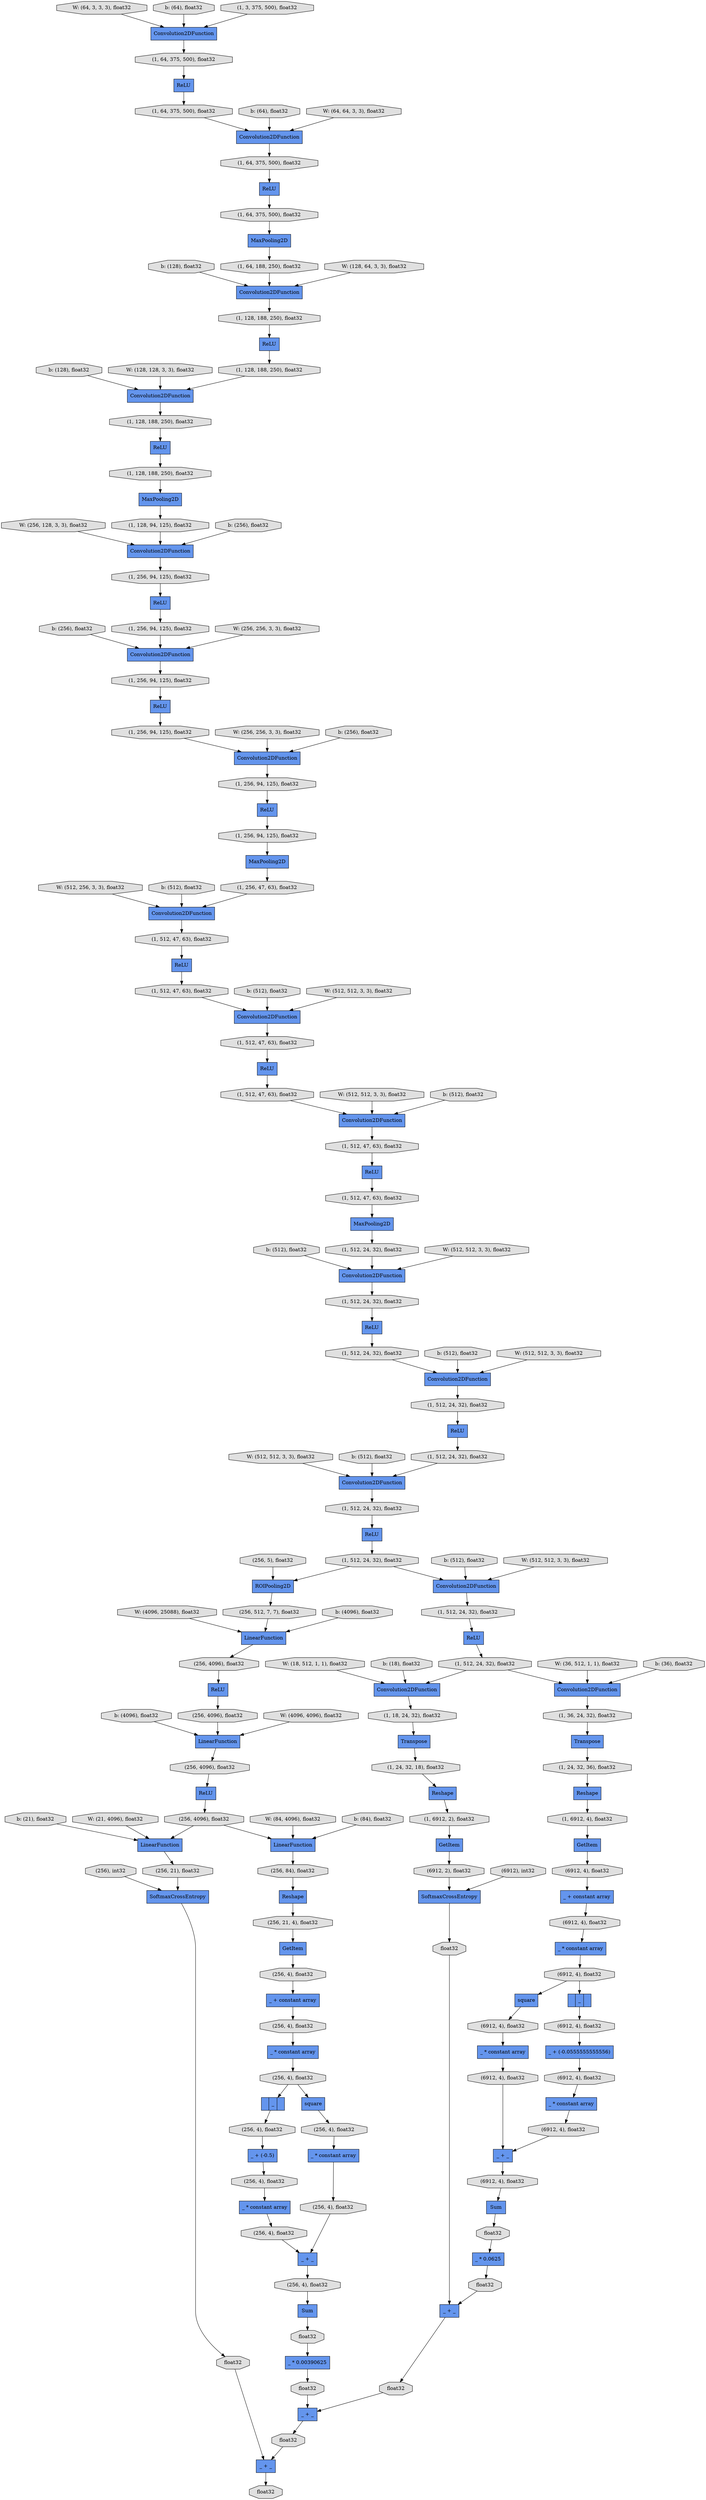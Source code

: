 digraph graphname{rankdir=TB;139802816438352 [shape="octagon",style="filled",fillcolor="#E0E0E0",label="float32"];139802816299152 [shape="octagon",style="filled",fillcolor="#E0E0E0",label="(1, 512, 47, 63), float32"];139803033599184 [shape="octagon",style="filled",fillcolor="#E0E0E0",label="(1, 256, 94, 125), float32"];139802816438480 [shape="record",style="filled",fillcolor="#6495ED",label="SoftmaxCrossEntropy"];139802816387792 [shape="octagon",style="filled",fillcolor="#E0E0E0",label="(6912, 4), float32"];139803999460048 [shape="octagon",style="filled",fillcolor="#E0E0E0",label="b: (4096), float32"];139802816438608 [shape="record",style="filled",fillcolor="#6495ED",label="_ + _"];139803033597008 [shape="record",style="filled",fillcolor="#6495ED",label="ReLU"];139802816438672 [shape="octagon",style="filled",fillcolor="#E0E0E0",label="(256), int32"];139802816299088 [shape="record",style="filled",fillcolor="#6495ED",label="Convolution2DFunction"];139802816438800 [shape="octagon",style="filled",fillcolor="#E0E0E0",label="float32"];139802816438864 [shape="record",style="filled",fillcolor="#6495ED",label="_ + _"];139802816438928 [shape="octagon",style="filled",fillcolor="#E0E0E0",label="float32"];139802816438992 [shape="record",style="filled",fillcolor="#6495ED",label="_ + _"];139802816299792 [shape="record",style="filled",fillcolor="#6495ED",label="Convolution2DFunction"];139802816299856 [shape="octagon",style="filled",fillcolor="#E0E0E0",label="(1, 512, 47, 63), float32"];139802816439184 [shape="octagon",style="filled",fillcolor="#E0E0E0",label="float32"];139802816387920 [shape="record",style="filled",fillcolor="#6495ED",label="_ * constant array"];139802816439376 [shape="octagon",style="filled",fillcolor="#E0E0E0",label="float32"];139804000134672 [shape="octagon",style="filled",fillcolor="#E0E0E0",label="W: (512, 256, 3, 3), float32"];139803033504016 [shape="record",style="filled",fillcolor="#6495ED",label="Convolution2DFunction"];139802816300176 [shape="octagon",style="filled",fillcolor="#E0E0E0",label="(1, 512, 47, 63), float32"];139803999397648 [shape="octagon",style="filled",fillcolor="#E0E0E0",label="W: (256, 128, 3, 3), float32"];139802816385232 [shape="octagon",style="filled",fillcolor="#E0E0E0",label="(256, 4096), float32"];139803999429968 [shape="octagon",style="filled",fillcolor="#E0E0E0",label="b: (512), float32"];139802816329040 [shape="record",style="filled",fillcolor="#6495ED",label="Reshape"];139803033598864 [shape="octagon",style="filled",fillcolor="#E0E0E0",label="(1, 256, 94, 125), float32"];139802816300432 [shape="record",style="filled",fillcolor="#6495ED",label="MaxPooling2D"];139802816327952 [shape="octagon",style="filled",fillcolor="#E0E0E0",label="(1, 512, 24, 32), float32"];139802816300496 [shape="octagon",style="filled",fillcolor="#E0E0E0",label="(1, 512, 47, 63), float32"];139803999458896 [shape="octagon",style="filled",fillcolor="#E0E0E0",label="W: (4096, 25088), float32"];139802816300560 [shape="record",style="filled",fillcolor="#6495ED",label="ReLU"];139803033504848 [shape="octagon",style="filled",fillcolor="#E0E0E0",label="(1, 64, 375, 500), float32"];139802816385296 [shape="record",style="filled",fillcolor="#6495ED",label="ReLU"];139803999397200 [shape="octagon",style="filled",fillcolor="#E0E0E0",label="b: (128), float32"];139802816301776 [shape="octagon",style="filled",fillcolor="#E0E0E0",label="(1, 512, 24, 32), float32"];139803033596240 [shape="octagon",style="filled",fillcolor="#E0E0E0",label="(1, 128, 188, 250), float32"];139803999396496 [shape="octagon",style="filled",fillcolor="#E0E0E0",label="b: (128), float32"];139803033597584 [shape="octagon",style="filled",fillcolor="#E0E0E0",label="(1, 128, 94, 125), float32"];139802816385360 [shape="record",style="filled",fillcolor="#6495ED",label="LinearFunction"];139803999430672 [shape="octagon",style="filled",fillcolor="#E0E0E0",label="b: (512), float32"];139803033599248 [shape="record",style="filled",fillcolor="#6495ED",label="ReLU"];139803033597648 [shape="record",style="filled",fillcolor="#6495ED",label="Convolution2DFunction"];139802816301136 [shape="octagon",style="filled",fillcolor="#E0E0E0",label="(1, 512, 24, 32), float32"];139804000136208 [shape="octagon",style="filled",fillcolor="#E0E0E0",label="W: (64, 3, 3, 3), float32"];139802816301200 [shape="record",style="filled",fillcolor="#6495ED",label="Convolution2DFunction"];139803999396944 [shape="octagon",style="filled",fillcolor="#E0E0E0",label="W: (128, 128, 3, 3), float32"];139802816386768 [shape="octagon",style="filled",fillcolor="#E0E0E0",label="(6912, 4), float32"];139802816301328 [shape="record",style="filled",fillcolor="#6495ED",label="Convolution2DFunction"];139803033595984 [shape="octagon",style="filled",fillcolor="#E0E0E0",label="(1, 64, 188, 250), float32"];139802816301392 [shape="octagon",style="filled",fillcolor="#E0E0E0",label="(1, 512, 24, 32), float32"];139803033598544 [shape="octagon",style="filled",fillcolor="#E0E0E0",label="(1, 256, 94, 125), float32"];139803999429008 [shape="octagon",style="filled",fillcolor="#E0E0E0",label="W: (512, 512, 3, 3), float32"];139802816301456 [shape="record",style="filled",fillcolor="#6495ED",label="ReLU"];139804000136464 [shape="octagon",style="filled",fillcolor="#E0E0E0",label="b: (64), float32"];139803999431120 [shape="octagon",style="filled",fillcolor="#E0E0E0",label="W: (512, 512, 3, 3), float32"];139802816420944 [shape="record",style="filled",fillcolor="#6495ED",label="_ + _"];139803033504272 [shape="octagon",style="filled",fillcolor="#E0E0E0",label="(1, 3, 375, 500), float32"];139804000134288 [shape="octagon",style="filled",fillcolor="#E0E0E0",label="b: (512), float32"];139803999430416 [shape="octagon",style="filled",fillcolor="#E0E0E0",label="W: (512, 512, 3, 3), float32"];139803999398608 [shape="octagon",style="filled",fillcolor="#E0E0E0",label="b: (256), float32"];139803999431376 [shape="octagon",style="filled",fillcolor="#E0E0E0",label="b: (512), float32"];139802816328144 [shape="record",style="filled",fillcolor="#6495ED",label="LinearFunction"];139803033504528 [shape="record",style="filled",fillcolor="#6495ED",label="ReLU"];139802816328336 [shape="record",style="filled",fillcolor="#6495ED",label="Convolution2DFunction"];139802816421008 [shape="octagon",style="filled",fillcolor="#E0E0E0",label="(256, 4), float32"];139803033504656 [shape="octagon",style="filled",fillcolor="#E0E0E0",label="(1, 64, 375, 500), float32"];139803033505168 [shape="octagon",style="filled",fillcolor="#E0E0E0",label="(1, 64, 375, 500), float32"];139803033599824 [shape="octagon",style="filled",fillcolor="#E0E0E0",label="(1, 256, 47, 63), float32"];139802816302032 [shape="record",style="filled",fillcolor="#6495ED",label="Convolution2DFunction"];139802816329552 [shape="record",style="filled",fillcolor="#6495ED",label="Transpose"];139802816302096 [shape="octagon",style="filled",fillcolor="#E0E0E0",label="(1, 512, 24, 32), float32"];139803999431760 [shape="octagon",style="filled",fillcolor="#E0E0E0",label="b: (512), float32"];139802816328208 [shape="octagon",style="filled",fillcolor="#E0E0E0",label="(1, 512, 24, 32), float32"];139803999399056 [shape="octagon",style="filled",fillcolor="#E0E0E0",label="W: (256, 256, 3, 3), float32"];139803033504976 [shape="record",style="filled",fillcolor="#6495ED",label="Convolution2DFunction"];139803999429712 [shape="octagon",style="filled",fillcolor="#E0E0E0",label="W: (512, 512, 3, 3), float32"];139802816330960 [shape="record",style="filled",fillcolor="#6495ED",label="Reshape"];139802816330576 [shape="octagon",style="filled",fillcolor="#E0E0E0",label="(6912, 2), float32"];139802816302352 [shape="record",style="filled",fillcolor="#6495ED",label="Convolution2DFunction"];139802816328016 [shape="record",style="filled",fillcolor="#6495ED",label="ReLU"];139802816302416 [shape="octagon",style="filled",fillcolor="#E0E0E0",label="(1, 512, 24, 32), float32"];139803033597840 [shape="octagon",style="filled",fillcolor="#E0E0E0",label="(1, 256, 94, 125), float32"];139803999399312 [shape="octagon",style="filled",fillcolor="#E0E0E0",label="b: (256), float32"];139803999432144 [shape="octagon",style="filled",fillcolor="#E0E0E0",label="W: (18, 512, 1, 1), float32"];139803033598480 [shape="record",style="filled",fillcolor="#6495ED",label="Convolution2DFunction"];139802816388368 [shape="octagon",style="filled",fillcolor="#E0E0E0",label="(6912, 4), float32"];139802816302736 [shape="octagon",style="filled",fillcolor="#E0E0E0",label="(1, 512, 24, 32), float32"];139802816299536 [shape="octagon",style="filled",fillcolor="#E0E0E0",label="(1, 512, 47, 63), float32"];139803033596304 [shape="record",style="filled",fillcolor="#6495ED",label="ReLU"];139803999432400 [shape="octagon",style="filled",fillcolor="#E0E0E0",label="W: (512, 512, 3, 3), float32"];139803033597904 [shape="record",style="filled",fillcolor="#6495ED",label="ReLU"];139803999457936 [shape="octagon",style="filled",fillcolor="#E0E0E0",label="b: (18), float32"];139802816418448 [shape="octagon",style="filled",fillcolor="#E0E0E0",label="float32"];139803999399824 [shape="octagon",style="filled",fillcolor="#E0E0E0",label="b: (512), float32"];139802816303056 [shape="octagon",style="filled",fillcolor="#E0E0E0",label="(1, 512, 24, 32), float32"];139803033505104 [shape="record",style="filled",fillcolor="#6495ED",label="MaxPooling2D"];139802816417872 [shape="octagon",style="filled",fillcolor="#E0E0E0",label="float32"];139802816387088 [shape="octagon",style="filled",fillcolor="#E0E0E0",label="(6912, 4), float32"];139803033596048 [shape="record",style="filled",fillcolor="#6495ED",label="Convolution2DFunction"];139802816418000 [shape="octagon",style="filled",fillcolor="#E0E0E0",label="float32"];139803033596624 [shape="octagon",style="filled",fillcolor="#E0E0E0",label="(1, 128, 188, 250), float32"];139803999490320 [shape="octagon",style="filled",fillcolor="#E0E0E0",label="b: (21), float32"];139803033505488 [shape="octagon",style="filled",fillcolor="#E0E0E0",label="(1, 64, 375, 500), float32"];139802816418128 [shape="record",style="filled",fillcolor="#6495ED",label="SoftmaxCrossEntropy"];139802816388496 [shape="record",style="filled",fillcolor="#6495ED",label="_ * constant array"];139802816418192 [shape="record",style="filled",fillcolor="#6495ED",label="Reshape"];139802816331600 [shape="octagon",style="filled",fillcolor="#E0E0E0",label="(256, 512, 7, 7), float32"];139802816385488 [shape="octagon",style="filled",fillcolor="#E0E0E0",label="(256, 4096), float32"];139802816418320 [shape="octagon",style="filled",fillcolor="#E0E0E0",label="(6912), int32"];139803033596880 [shape="record",style="filled",fillcolor="#6495ED",label="MaxPooling2D"];139802816329424 [shape="record",style="filled",fillcolor="#6495ED",label="ROIPooling2D"];139802816385680 [shape="octagon",style="filled",fillcolor="#E0E0E0",label="(256, 4096), float32"];139802816385744 [shape="record",style="filled",fillcolor="#6495ED",label="ReLU"];139802816421328 [shape="octagon",style="filled",fillcolor="#E0E0E0",label="(256, 4), float32"];139803033505232 [shape="record",style="filled",fillcolor="#6495ED",label="ReLU"];139803033599888 [shape="record",style="filled",fillcolor="#6495ED",label="Convolution2DFunction"];139802816328528 [shape="octagon",style="filled",fillcolor="#E0E0E0",label="(1, 36, 24, 32), float32"];139802816328592 [shape="record",style="filled",fillcolor="#6495ED",label="Transpose"];139802816386000 [shape="octagon",style="filled",fillcolor="#E0E0E0",label="(256, 4096), float32"];139803999458128 [shape="octagon",style="filled",fillcolor="#E0E0E0",label="W: (36, 512, 1, 1), float32"];139803033596944 [shape="octagon",style="filled",fillcolor="#E0E0E0",label="(1, 128, 188, 250), float32"];139802816302160 [shape="record",style="filled",fillcolor="#6495ED",label="ReLU"];139802816418896 [shape="record",style="filled",fillcolor="#6495ED",label="GetItem"];139803033599504 [shape="octagon",style="filled",fillcolor="#E0E0E0",label="(1, 256, 94, 125), float32"];139802816386192 [shape="record",style="filled",fillcolor="#6495ED",label="LinearFunction"];139804000137104 [shape="octagon",style="filled",fillcolor="#E0E0E0",label="b: (64), float32"];139803999458512 [shape="octagon",style="filled",fillcolor="#E0E0E0",label="b: (36), float32"];139802816329936 [shape="octagon",style="filled",fillcolor="#E0E0E0",label="(6912, 4), float32"];139802816386384 [shape="octagon",style="filled",fillcolor="#E0E0E0",label="(256, 84), float32"];139802816299920 [shape="record",style="filled",fillcolor="#6495ED",label="ReLU"];139802816386448 [shape="record",style="filled",fillcolor="#6495ED",label="LinearFunction"];139802816419280 [shape="record",style="filled",fillcolor="#6495ED",label="_ + constant array"];139802816329232 [shape="octagon",style="filled",fillcolor="#E0E0E0",label="(1, 6912, 4), float32"];139803999396240 [shape="octagon",style="filled",fillcolor="#E0E0E0",label="W: (128, 64, 3, 3), float32"];139802816386640 [shape="octagon",style="filled",fillcolor="#E0E0E0",label="(256, 21), float32"];139802816300816 [shape="octagon",style="filled",fillcolor="#E0E0E0",label="(1, 512, 47, 63), float32"];139802816419472 [shape="octagon",style="filled",fillcolor="#E0E0E0",label="(256, 4), float32"];139804000136848 [shape="octagon",style="filled",fillcolor="#E0E0E0",label="W: (64, 64, 3, 3), float32"];139802816419536 [shape="record",style="filled",fillcolor="#6495ED",label="_ * constant array"];139802816418768 [shape="octagon",style="filled",fillcolor="#E0E0E0",label="(256, 21, 4), float32"];139802816329488 [shape="octagon",style="filled",fillcolor="#E0E0E0",label="(1, 18, 24, 32), float32"];139803999429264 [shape="octagon",style="filled",fillcolor="#E0E0E0",label="b: (512), float32"];139802816386896 [shape="record",style="filled",fillcolor="#6495ED",label="_ * constant array"];139803999399568 [shape="octagon",style="filled",fillcolor="#E0E0E0",label="W: (512, 512, 3, 3), float32"];139802816419728 [shape="octagon",style="filled",fillcolor="#E0E0E0",label="(256, 4), float32"];139803999459280 [shape="octagon",style="filled",fillcolor="#E0E0E0",label="b: (4096), float32"];139802816387408 [shape="octagon",style="filled",fillcolor="#E0E0E0",label="(6912, 4), float32"];139802816419856 [shape="record",style="filled",fillcolor="#6495ED",label="|_|"];139802816329808 [shape="octagon",style="filled",fillcolor="#E0E0E0",label="(1, 24, 32, 18), float32"];139802816387216 [shape="record",style="filled",fillcolor="#6495ED",label="|_|"];139802816420048 [shape="octagon",style="filled",fillcolor="#E0E0E0",label="(256, 4), float32"];139802816302800 [shape="record",style="filled",fillcolor="#6495ED",label="ReLU"];139803033598224 [shape="octagon",style="filled",fillcolor="#E0E0E0",label="(1, 256, 94, 125), float32"];139803033599120 [shape="record",style="filled",fillcolor="#6495ED",label="MaxPooling2D"];139803999459664 [shape="octagon",style="filled",fillcolor="#E0E0E0",label="W: (4096, 4096), float32"];139803999397904 [shape="octagon",style="filled",fillcolor="#E0E0E0",label="b: (256), float32"];139802816420240 [shape="record",style="filled",fillcolor="#6495ED",label="square"];139802816328784 [shape="record",style="filled",fillcolor="#6495ED",label="Convolution2DFunction"];139802816387600 [shape="record",style="filled",fillcolor="#6495ED",label="square"];139802816420432 [shape="octagon",style="filled",fillcolor="#E0E0E0",label="(256, 4), float32"];139802816387728 [shape="record",style="filled",fillcolor="#6495ED",label="_ + (-0.0555555555556)"];139802816299216 [shape="record",style="filled",fillcolor="#6495ED",label="ReLU"];139802816420560 [shape="record",style="filled",fillcolor="#6495ED",label="_ * constant array"];139803999398352 [shape="octagon",style="filled",fillcolor="#E0E0E0",label="W: (256, 256, 3, 3), float32"];139802816420688 [shape="record",style="filled",fillcolor="#6495ED",label="Sum"];139802816328848 [shape="octagon",style="filled",fillcolor="#E0E0E0",label="(1, 24, 32, 36), float32"];139802816420752 [shape="octagon",style="filled",fillcolor="#E0E0E0",label="(256, 4), float32"];139802816388048 [shape="record",style="filled",fillcolor="#6495ED",label="Sum"];139802816388944 [shape="octagon",style="filled",fillcolor="#E0E0E0",label="(6912, 4), float32"];139802816388112 [shape="octagon",style="filled",fillcolor="#E0E0E0",label="(6912, 4), float32"];139803033597776 [shape="record",style="filled",fillcolor="#6495ED",label="Convolution2DFunction"];139803999460432 [shape="octagon",style="filled",fillcolor="#E0E0E0",label="W: (84, 4096), float32"];139802816420368 [shape="record",style="filled",fillcolor="#6495ED",label="_ + (-0.5)"];139802816330896 [shape="record",style="filled",fillcolor="#6495ED",label="GetItem"];139802816388304 [shape="record",style="filled",fillcolor="#6495ED",label="_ + _"];139802816421136 [shape="record",style="filled",fillcolor="#6495ED",label="_ * constant array"];139802816421776 [shape="octagon",style="filled",fillcolor="#E0E0E0",label="float32"];139802816331152 [shape="octagon",style="filled",fillcolor="#E0E0E0",label="(1, 6912, 2), float32"];139803999460816 [shape="octagon",style="filled",fillcolor="#E0E0E0",label="b: (84), float32"];139802816330320 [shape="record",style="filled",fillcolor="#6495ED",label="GetItem"];139802816331280 [shape="octagon",style="filled",fillcolor="#E0E0E0",label="(256, 5), float32"];139802816388688 [shape="octagon",style="filled",fillcolor="#E0E0E0",label="(6912, 4), float32"];139802816421520 [shape="record",style="filled",fillcolor="#6495ED",label="_ * 0.00390625"];139802816421584 [shape="octagon",style="filled",fillcolor="#E0E0E0",label="(256, 4), float32"];139802816388880 [shape="record",style="filled",fillcolor="#6495ED",label="_ * 0.0625"];139803999461200 [shape="octagon",style="filled",fillcolor="#E0E0E0",label="W: (21, 4096), float32"];139803033597264 [shape="octagon",style="filled",fillcolor="#E0E0E0",label="(1, 128, 188, 250), float32"];139803033598608 [shape="record",style="filled",fillcolor="#6495ED",label="ReLU"];139802816331664 [shape="record",style="filled",fillcolor="#6495ED",label="_ + constant array"];139803033596176 [shape="record",style="filled",fillcolor="#6495ED",label="Convolution2DFunction"];139802816419152 [shape="octagon",style="filled",fillcolor="#E0E0E0",label="(256, 4), float32"];139802816329424 -> 139802816331600;139803999460432 -> 139802816386192;139803999431760 -> 139802816302352;139802816330896 -> 139802816330576;139802816438864 -> 139802816439376;139804000136848 -> 139803033504976;139803033596048 -> 139803033596240;139802816421136 -> 139802816421328;139803033504848 -> 139803033504976;139803999430672 -> 139802816301328;139802816303056 -> 139802816302352;139802816385232 -> 139802816385296;139802816420752 -> 139802816420944;139802816328208 -> 139802816328336;139803033505232 -> 139803033505488;139802816387792 -> 139802816387920;139803999459664 -> 139802816385360;139802816386384 -> 139802816418192;139802816438608 -> 139802816438928;139802816330960 -> 139802816331152;139803033596240 -> 139803033596304;139802816388944 -> 139802816388048;139802816421584 -> 139802816420688;139802816301776 -> 139802816301328;139802816385744 -> 139802816386000;139802816329936 -> 139802816331664;139803999397200 -> 139803033596176;139803999396240 -> 139803033596048;139803999460048 -> 139802816385360;139802816299088 -> 139802816299856;139802816418192 -> 139802816418768;139803999459280 -> 139802816328144;139802816385680 -> 139802816385744;139802816418448 -> 139802816438608;139802816329808 -> 139802816330960;139802816328528 -> 139802816328592;139803033598480 -> 139803033599184;139802816418128 -> 139802816418448;139803999457936 -> 139802816328784;139802816418768 -> 139802816418896;139802816438928 -> 139802816438992;139803999399056 -> 139803033598480;139802816303056 -> 139802816329424;139803033599184 -> 139803033599248;139802816386448 -> 139802816386640;139802816419152 -> 139802816419280;139802816302352 -> 139802816327952;139802816299856 -> 139802816299920;139802816388496 -> 139802816388688;139802816331152 -> 139802816330896;139802816328144 -> 139802816385232;139803033595984 -> 139803033596048;139802816302032 -> 139802816302736;139802816387920 -> 139802816388112;139803033599120 -> 139803033599824;139802816301328 -> 139802816302096;139802816386640 -> 139802816438480;139802816328208 -> 139802816328784;139802816329552 -> 139802816329808;139802816418000 -> 139802816438608;139802816327952 -> 139802816328016;139803033504528 -> 139803033504848;139803033598608 -> 139803033598864;139803999429264 -> 139802816299792;139802816438800 -> 139802816438864;139802816438992 -> 139802816439184;139802816419728 -> 139802816420240;139802816386768 -> 139802816386896;139802816331664 -> 139802816386768;139802816421008 -> 139802816421136;139803033597008 -> 139803033597264;139802816329040 -> 139802816329232;139802816328848 -> 139802816329040;139803033504016 -> 139803033504656;139803033505168 -> 139803033505232;139802816302160 -> 139802816302416;139803033597904 -> 139803033598224;139802816388112 -> 139802816388304;139802816420432 -> 139802816420560;139803033597584 -> 139803033597648;139803999396496 -> 139803033596048;139802816301456 -> 139802816301776;139803033596304 -> 139803033596624;139803999490320 -> 139802816386448;139803999458512 -> 139802816328336;139802816328016 -> 139802816328208;139803999430416 -> 139802816301328;139802816299152 -> 139802816299216;139803999398608 -> 139803033597776;139803999432400 -> 139802816302352;139802816299792 -> 139802816300496;139802816299536 -> 139802816299088;139803033596880 -> 139803033597584;139803033505488 -> 139803033505104;139803999397904 -> 139803033597648;139803033597776 -> 139803033598544;139802816387216 -> 139802816387408;139802816299216 -> 139802816299536;139803033597840 -> 139803033597904;139802816328784 -> 139802816329488;139802816438480 -> 139802816438800;139802816302096 -> 139802816302160;139802816386896 -> 139802816387088;139803033504272 -> 139803033504016;139802816300560 -> 139802816300816;139803033599824 -> 139803033599888;139803033599248 -> 139803033599504;139802816387728 -> 139802816388368;139803033597264 -> 139803033596880;139803999399568 -> 139802816299088;139803999397648 -> 139803033597648;139802816300816 -> 139802816300432;139802816328336 -> 139802816328528;139802816302800 -> 139802816303056;139802816330576 -> 139802816418128;139802816329488 -> 139802816329552;139802816386192 -> 139802816386384;139802816330320 -> 139802816329936;139803033599888 -> 139802816299152;139802816329232 -> 139802816330320;139802816301136 -> 139802816301200;139803999431376 -> 139802816302032;139803999460816 -> 139802816386192;139802816388880 -> 139802816418000;139804000136464 -> 139803033504016;139802816420368 -> 139802816421008;139802816331280 -> 139802816329424;139803999429712 -> 139802816301200;139802816301200 -> 139802816301392;139802816299920 -> 139802816300176;139802816302736 -> 139802816302800;139802816439184 -> 139802816438864;139802816302416 -> 139802816302032;139802816420944 -> 139802816421584;139803033598224 -> 139803033597776;139802816387088 -> 139802816387216;139802816328592 -> 139802816328848;139803999399824 -> 139802816299088;139803999458896 -> 139802816328144;139802816419472 -> 139802816419536;139804000137104 -> 139803033504976;139802816385296 -> 139802816385488;139802816419280 -> 139802816419472;139802816438352 -> 139802816438992;139802816388304 -> 139802816388944;139802816438672 -> 139802816438480;139802816385360 -> 139802816385680;139803033505104 -> 139803033595984;139802816420240 -> 139802816420432;139802816421328 -> 139802816420944;139802816300176 -> 139802816299792;139802816420048 -> 139802816420368;139803033504976 -> 139803033505168;139803033598544 -> 139803033598608;139802816387600 -> 139802816387792;139803033596176 -> 139803033596944;139803999458128 -> 139802816328336;139803033597648 -> 139803033597840;139802816388368 -> 139802816388496;139802816387088 -> 139802816387600;139803999431120 -> 139802816302032;139802816418320 -> 139802816418128;139803033504656 -> 139803033504528;139802816419536 -> 139802816419728;139804000134288 -> 139803033599888;139802816388688 -> 139802816388304;139802816388048 -> 139802816417872;139802816387408 -> 139802816387728;139803999399312 -> 139803033598480;139802816300432 -> 139802816301136;139802816386000 -> 139802816386448;139802816421776 -> 139802816421520;139803033599504 -> 139803033599120;139802816417872 -> 139802816388880;139802816420688 -> 139802816421776;139802816419856 -> 139802816420048;139802816385488 -> 139802816385360;139802816331600 -> 139802816328144;139803999429968 -> 139802816301200;139803999396944 -> 139803033596176;139803033598864 -> 139803033598480;139802816421520 -> 139802816438352;139803999461200 -> 139802816386448;139802816301392 -> 139802816301456;139804000134672 -> 139803033599888;139802816300496 -> 139802816300560;139802816386000 -> 139802816386192;139803033596944 -> 139803033597008;139803033596624 -> 139803033596176;139803999429008 -> 139802816299792;139803999398352 -> 139803033597776;139802816419728 -> 139802816419856;139802816420560 -> 139802816420752;139803999432144 -> 139802816328784;139804000136208 -> 139803033504016;139802816418896 -> 139802816419152;}